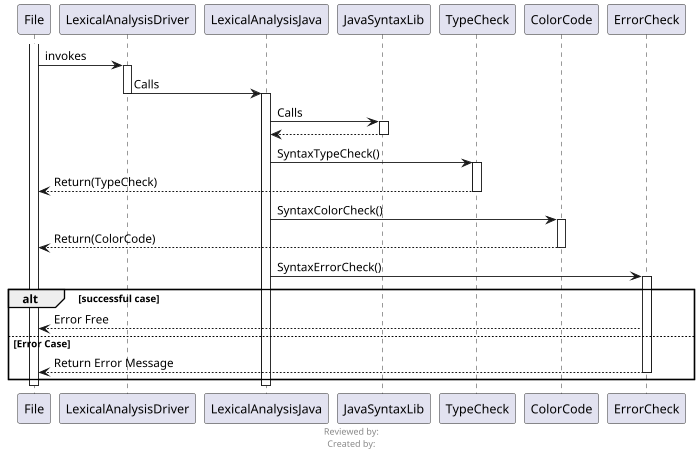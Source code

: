 @startuml
scale max 700 width

footer
Reviewed by: 
Created by:
endfooter

hide circle
activate File
File -> LexicalAnalysisDriver : invokes
activate LexicalAnalysisDriver
LexicalAnalysisDriver -> LexicalAnalysisJava : Calls
deactivate LexicalAnalysisDriver


activate LexicalAnalysisJava
LexicalAnalysisJava -> JavaSyntaxLib : Calls


activate JavaSyntaxLib
JavaSyntaxLib --> LexicalAnalysisJava
deactivate JavaSyntaxLib


LexicalAnalysisJava  -> TypeCheck : SyntaxTypeCheck()


activate TypeCheck
TypeCheck --> File : Return(TypeCheck)
deactivate TypeCheck


LexicalAnalysisJava -> ColorCode  : SyntaxColorCheck()
activate ColorCode
ColorCode --> File : Return(ColorCode)
deactivate ColorCode


LexicalAnalysisJava -> ErrorCheck  : SyntaxErrorCheck()
activate ErrorCheck

alt successful case
ErrorCheck --> File: Error Free
else Error Case
ErrorCheck --> File: Return Error Message 
deactivate ErrorCheck
end
deactivate LexicalAnalysisJava


deactivate File
@enduml